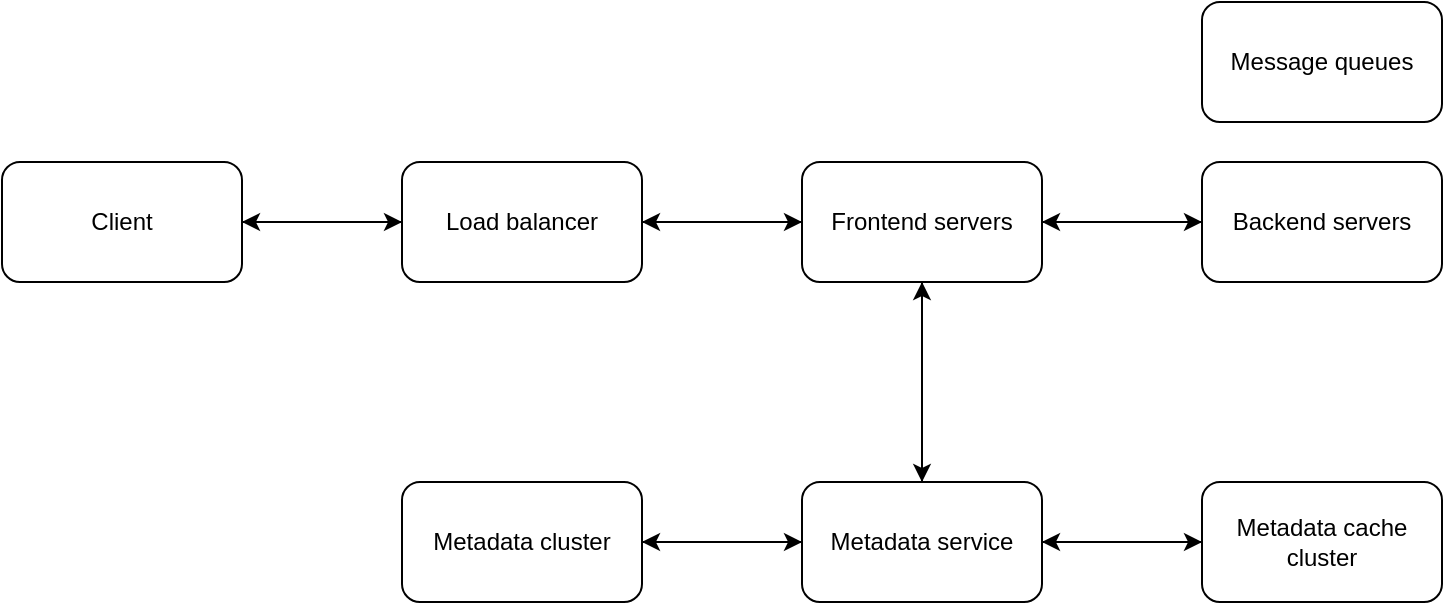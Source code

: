 <mxfile version="20.8.23" type="device"><diagram id="bc47vRQSer-DN1HRI0ml" name="Page-1"><mxGraphModel dx="882" dy="596" grid="1" gridSize="10" guides="1" tooltips="1" connect="1" arrows="1" fold="1" page="1" pageScale="1" pageWidth="850" pageHeight="1100" math="0" shadow="0"><root><mxCell id="0"/><mxCell id="1" parent="0"/><mxCell id="Jwods00Nhi8Yj9Uhsx59-9" style="edgeStyle=orthogonalEdgeStyle;rounded=0;orthogonalLoop=1;jettySize=auto;html=1;exitX=1;exitY=0.5;exitDx=0;exitDy=0;entryX=0;entryY=0.5;entryDx=0;entryDy=0;" edge="1" parent="1" source="Jwods00Nhi8Yj9Uhsx59-1" target="Jwods00Nhi8Yj9Uhsx59-2"><mxGeometry relative="1" as="geometry"/></mxCell><mxCell id="Jwods00Nhi8Yj9Uhsx59-1" value="Client" style="rounded=1;whiteSpace=wrap;html=1;" vertex="1" parent="1"><mxGeometry x="80" y="160" width="120" height="60" as="geometry"/></mxCell><mxCell id="Jwods00Nhi8Yj9Uhsx59-10" style="edgeStyle=orthogonalEdgeStyle;rounded=0;orthogonalLoop=1;jettySize=auto;html=1;exitX=1;exitY=0.5;exitDx=0;exitDy=0;entryX=0;entryY=0.5;entryDx=0;entryDy=0;" edge="1" parent="1" source="Jwods00Nhi8Yj9Uhsx59-2" target="Jwods00Nhi8Yj9Uhsx59-3"><mxGeometry relative="1" as="geometry"/></mxCell><mxCell id="Jwods00Nhi8Yj9Uhsx59-20" style="edgeStyle=orthogonalEdgeStyle;rounded=0;orthogonalLoop=1;jettySize=auto;html=1;exitX=0;exitY=0.5;exitDx=0;exitDy=0;entryX=1;entryY=0.5;entryDx=0;entryDy=0;" edge="1" parent="1" source="Jwods00Nhi8Yj9Uhsx59-2" target="Jwods00Nhi8Yj9Uhsx59-1"><mxGeometry relative="1" as="geometry"/></mxCell><mxCell id="Jwods00Nhi8Yj9Uhsx59-2" value="Load balancer" style="rounded=1;whiteSpace=wrap;html=1;" vertex="1" parent="1"><mxGeometry x="280" y="160" width="120" height="60" as="geometry"/></mxCell><mxCell id="Jwods00Nhi8Yj9Uhsx59-11" style="edgeStyle=orthogonalEdgeStyle;rounded=0;orthogonalLoop=1;jettySize=auto;html=1;exitX=1;exitY=0.5;exitDx=0;exitDy=0;entryX=0;entryY=0.5;entryDx=0;entryDy=0;" edge="1" parent="1" source="Jwods00Nhi8Yj9Uhsx59-3" target="Jwods00Nhi8Yj9Uhsx59-4"><mxGeometry relative="1" as="geometry"/></mxCell><mxCell id="Jwods00Nhi8Yj9Uhsx59-12" style="edgeStyle=orthogonalEdgeStyle;rounded=0;orthogonalLoop=1;jettySize=auto;html=1;exitX=0.5;exitY=1;exitDx=0;exitDy=0;entryX=0.5;entryY=0;entryDx=0;entryDy=0;" edge="1" parent="1" source="Jwods00Nhi8Yj9Uhsx59-3" target="Jwods00Nhi8Yj9Uhsx59-5"><mxGeometry relative="1" as="geometry"/></mxCell><mxCell id="Jwods00Nhi8Yj9Uhsx59-19" style="edgeStyle=orthogonalEdgeStyle;rounded=0;orthogonalLoop=1;jettySize=auto;html=1;exitX=0;exitY=0.5;exitDx=0;exitDy=0;entryX=1;entryY=0.5;entryDx=0;entryDy=0;" edge="1" parent="1" source="Jwods00Nhi8Yj9Uhsx59-3" target="Jwods00Nhi8Yj9Uhsx59-2"><mxGeometry relative="1" as="geometry"/></mxCell><mxCell id="Jwods00Nhi8Yj9Uhsx59-3" value="Frontend servers" style="rounded=1;whiteSpace=wrap;html=1;" vertex="1" parent="1"><mxGeometry x="480" y="160" width="120" height="60" as="geometry"/></mxCell><mxCell id="Jwods00Nhi8Yj9Uhsx59-18" style="edgeStyle=orthogonalEdgeStyle;rounded=0;orthogonalLoop=1;jettySize=auto;html=1;exitX=0;exitY=0.5;exitDx=0;exitDy=0;entryX=1;entryY=0.5;entryDx=0;entryDy=0;" edge="1" parent="1" source="Jwods00Nhi8Yj9Uhsx59-4" target="Jwods00Nhi8Yj9Uhsx59-3"><mxGeometry relative="1" as="geometry"/></mxCell><mxCell id="Jwods00Nhi8Yj9Uhsx59-4" value="Backend servers" style="rounded=1;whiteSpace=wrap;html=1;" vertex="1" parent="1"><mxGeometry x="680" y="160" width="120" height="60" as="geometry"/></mxCell><mxCell id="Jwods00Nhi8Yj9Uhsx59-13" style="edgeStyle=orthogonalEdgeStyle;rounded=0;orthogonalLoop=1;jettySize=auto;html=1;exitX=1;exitY=0.5;exitDx=0;exitDy=0;" edge="1" parent="1" source="Jwods00Nhi8Yj9Uhsx59-5" target="Jwods00Nhi8Yj9Uhsx59-7"><mxGeometry relative="1" as="geometry"/></mxCell><mxCell id="Jwods00Nhi8Yj9Uhsx59-14" style="edgeStyle=orthogonalEdgeStyle;rounded=0;orthogonalLoop=1;jettySize=auto;html=1;exitX=0;exitY=0.5;exitDx=0;exitDy=0;entryX=1;entryY=0.5;entryDx=0;entryDy=0;" edge="1" parent="1" source="Jwods00Nhi8Yj9Uhsx59-5" target="Jwods00Nhi8Yj9Uhsx59-6"><mxGeometry relative="1" as="geometry"/></mxCell><mxCell id="Jwods00Nhi8Yj9Uhsx59-17" style="edgeStyle=orthogonalEdgeStyle;rounded=0;orthogonalLoop=1;jettySize=auto;html=1;exitX=0.5;exitY=0;exitDx=0;exitDy=0;entryX=0.5;entryY=1;entryDx=0;entryDy=0;" edge="1" parent="1" source="Jwods00Nhi8Yj9Uhsx59-5" target="Jwods00Nhi8Yj9Uhsx59-3"><mxGeometry relative="1" as="geometry"/></mxCell><mxCell id="Jwods00Nhi8Yj9Uhsx59-5" value="Metadata service" style="rounded=1;whiteSpace=wrap;html=1;" vertex="1" parent="1"><mxGeometry x="480" y="320" width="120" height="60" as="geometry"/></mxCell><mxCell id="Jwods00Nhi8Yj9Uhsx59-15" style="edgeStyle=orthogonalEdgeStyle;rounded=0;orthogonalLoop=1;jettySize=auto;html=1;exitX=1;exitY=0.5;exitDx=0;exitDy=0;entryX=0;entryY=0.5;entryDx=0;entryDy=0;" edge="1" parent="1" source="Jwods00Nhi8Yj9Uhsx59-6" target="Jwods00Nhi8Yj9Uhsx59-5"><mxGeometry relative="1" as="geometry"/></mxCell><mxCell id="Jwods00Nhi8Yj9Uhsx59-6" value="Metadata cluster" style="rounded=1;whiteSpace=wrap;html=1;" vertex="1" parent="1"><mxGeometry x="280" y="320" width="120" height="60" as="geometry"/></mxCell><mxCell id="Jwods00Nhi8Yj9Uhsx59-16" style="edgeStyle=orthogonalEdgeStyle;rounded=0;orthogonalLoop=1;jettySize=auto;html=1;exitX=0;exitY=0.5;exitDx=0;exitDy=0;" edge="1" parent="1" source="Jwods00Nhi8Yj9Uhsx59-7" target="Jwods00Nhi8Yj9Uhsx59-5"><mxGeometry relative="1" as="geometry"/></mxCell><mxCell id="Jwods00Nhi8Yj9Uhsx59-7" value="Metadata cache cluster" style="rounded=1;whiteSpace=wrap;html=1;" vertex="1" parent="1"><mxGeometry x="680" y="320" width="120" height="60" as="geometry"/></mxCell><mxCell id="Jwods00Nhi8Yj9Uhsx59-8" value="Message queues" style="rounded=1;whiteSpace=wrap;html=1;" vertex="1" parent="1"><mxGeometry x="680" y="80" width="120" height="60" as="geometry"/></mxCell></root></mxGraphModel></diagram></mxfile>